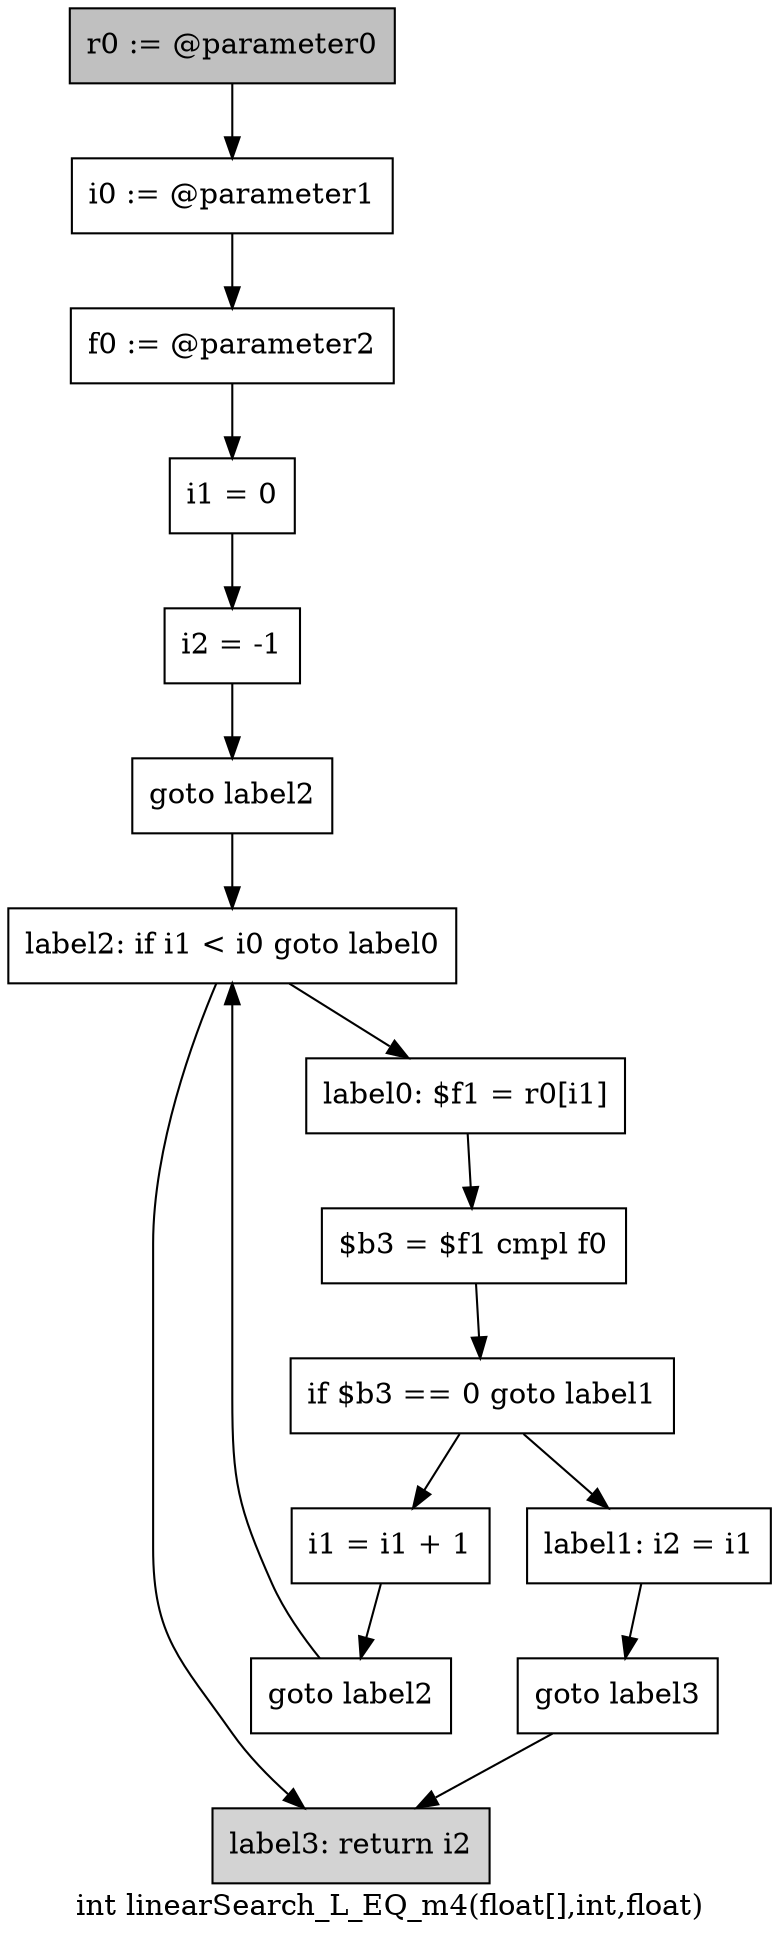 digraph "int linearSearch_L_EQ_m4(float[],int,float)" {
    label="int linearSearch_L_EQ_m4(float[],int,float)";
    node [shape=box];
    "0" [style=filled,fillcolor=gray,label="r0 := @parameter0",];
    "1" [label="i0 := @parameter1",];
    "0"->"1";
    "2" [label="f0 := @parameter2",];
    "1"->"2";
    "3" [label="i1 = 0",];
    "2"->"3";
    "4" [label="i2 = -1",];
    "3"->"4";
    "5" [label="goto label2",];
    "4"->"5";
    "13" [label="label2: if i1 < i0 goto label0",];
    "5"->"13";
    "6" [label="label0: $f1 = r0[i1]",];
    "7" [label="$b3 = $f1 cmpl f0",];
    "6"->"7";
    "8" [label="if $b3 == 0 goto label1",];
    "7"->"8";
    "9" [label="i1 = i1 + 1",];
    "8"->"9";
    "11" [label="label1: i2 = i1",];
    "8"->"11";
    "10" [label="goto label2",];
    "9"->"10";
    "10"->"13";
    "12" [label="goto label3",];
    "11"->"12";
    "14" [style=filled,fillcolor=lightgray,label="label3: return i2",];
    "12"->"14";
    "13"->"6";
    "13"->"14";
}
